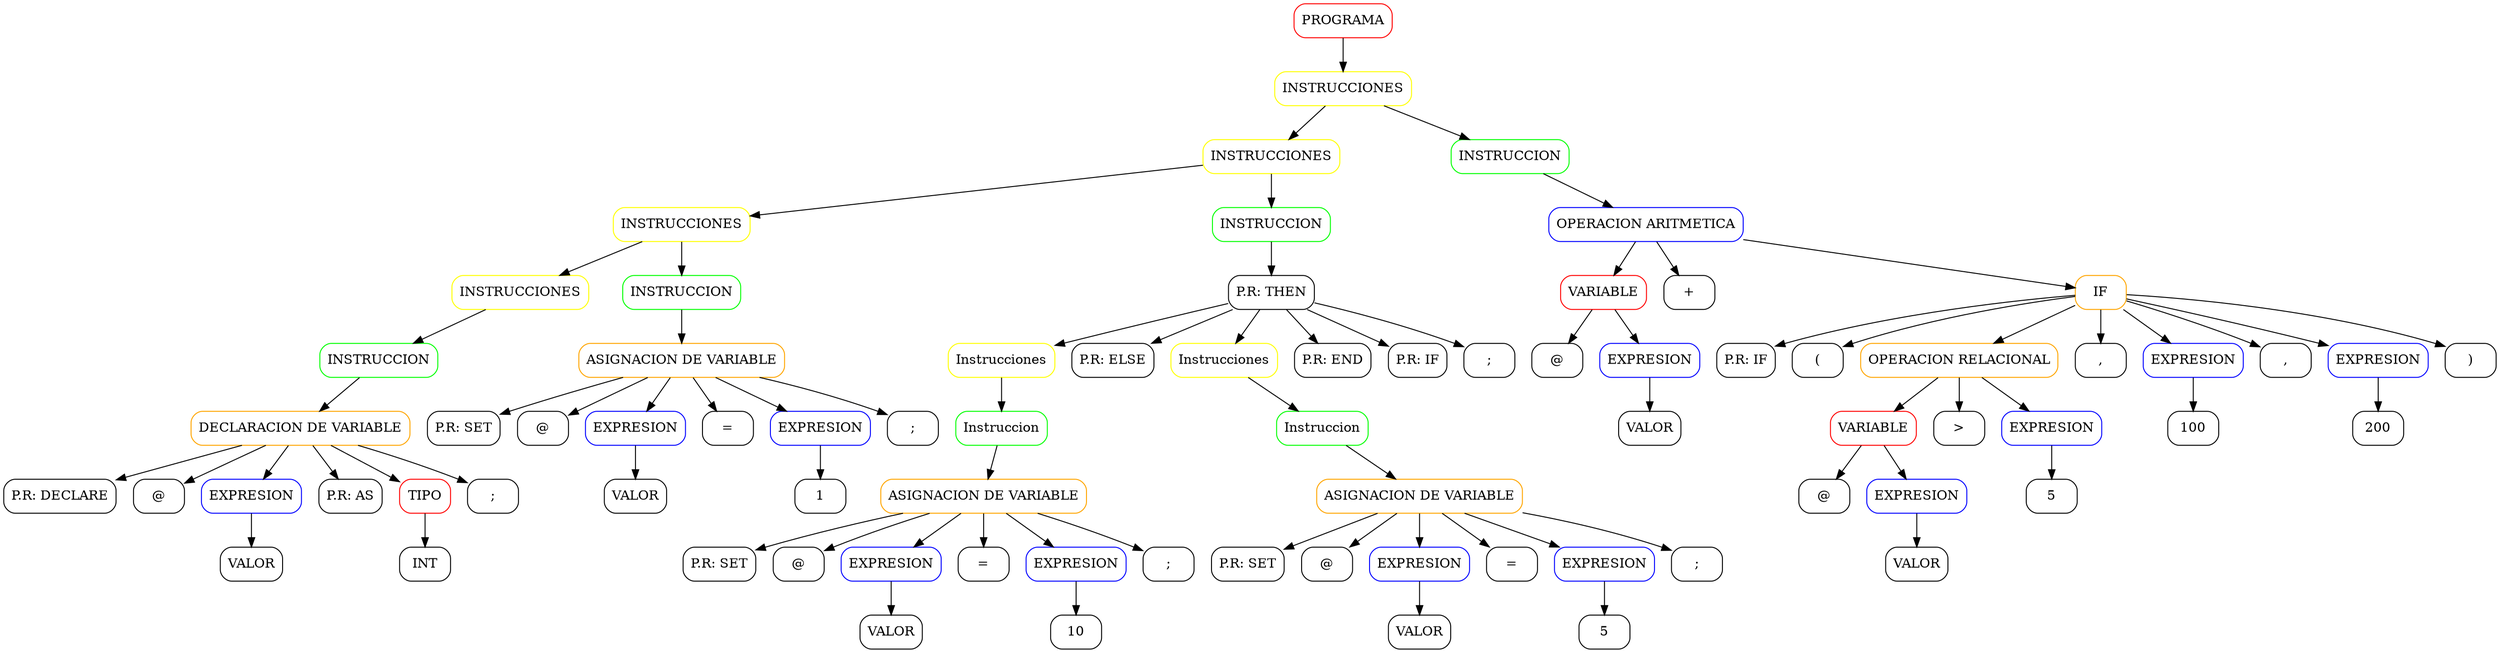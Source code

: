 digraph AST {
node [shape=box, style=rounded];
n638513447[label="PROGRAMA" color="red"];
n6504874591[label="INSTRUCCIONES" color="yellow"];
n8612915230[label="INSTRUCCIONES" color="yellow"];
n7888449209[label="INSTRUCCIONES" color="yellow"];
n1438092802[label="INSTRUCCIONES" color="yellow"];
n1743746006[label="INSTRUCCION" color="green"];
n50127680[label="DECLARACION DE VARIABLE" color="ORANGE"];
n9504690070[label="P.R: DECLARE" color="black"];
n50127680 -> n9504690070; 
n2123719423[label="@" color="black"];
n50127680 -> n2123719423; 
n6988515116[label="EXPRESION" color="blue"];
n16385136[label="VALOR" color="black"];
n6988515116 -> n16385136; 
n50127680 -> n6988515116; 
n8387861881[label="P.R: AS" color="black"];
n50127680 -> n8387861881; 
n5527097233[label="TIPO" color="red"];
n790680790[label="INT" color="black"];
n5527097233 -> n790680790; 
n50127680 -> n5527097233; 
n3840192821[label=";" color="black"];
n50127680 -> n3840192821; 
n1743746006 -> n50127680; 
n1438092802 -> n1743746006; 
n7888449209 -> n1438092802; 
n8160683176[label="INSTRUCCION" color="green"];
n4397342999[label="ASIGNACION DE VARIABLE" color="ORANGE"];
n6558467218[label="P.R: SET" color="black"];
n4397342999 -> n6558467218; 
n2464982490[label="@" color="black"];
n4397342999 -> n2464982490; 
n1531727720[label="EXPRESION" color="blue"];
n1922654733[label="VALOR" color="black"];
n1531727720 -> n1922654733; 
n4397342999 -> n1531727720; 
n1056839083[label="=" color="black"];
n4397342999 -> n1056839083; 
n8309123205[label="EXPRESION" color="blue"];
n2645523975[label="1" color="black"];
n8309123205 -> n2645523975; 
n4397342999 -> n8309123205; 
n6926830960[label=";" color="black"];
n4397342999 -> n6926830960; 
n8160683176 -> n4397342999; 
n7888449209 -> n8160683176; 
n8612915230 -> n7888449209; 
n9017536367[label="INSTRUCCION" color="green"];
n9294856265[label="P.R: THEN" color="black"];
n6054215961[label="Instrucciones" color="yellow"];
n1676930448[label="Instruccion" color="green"];
n903347683[label="ASIGNACION DE VARIABLE" color="ORANGE"];
n5623709832[label="P.R: SET" color="black"];
n903347683 -> n5623709832; 
n5207011224[label="@" color="black"];
n903347683 -> n5207011224; 
n9533338363[label="EXPRESION" color="blue"];
n4964539499[label="VALOR" color="black"];
n9533338363 -> n4964539499; 
n903347683 -> n9533338363; 
n1470717782[label="=" color="black"];
n903347683 -> n1470717782; 
n6133470823[label="EXPRESION" color="blue"];
n3074936400[label="10" color="black"];
n6133470823 -> n3074936400; 
n903347683 -> n6133470823; 
n181252993[label=";" color="black"];
n903347683 -> n181252993; 
n1676930448 -> n903347683; 
n6054215961 -> n1676930448; 
n9294856265 -> n6054215961; 
n5518237158[label="P.R: ELSE" color="black"];
n9294856265 -> n5518237158; 
n6522488449[label="Instrucciones" color="yellow"];
n4598951020[label="Instruccion" color="green"];
n6748992513[label="ASIGNACION DE VARIABLE" color="ORANGE"];
n5896831796[label="P.R: SET" color="black"];
n6748992513 -> n5896831796; 
n6262502886[label="@" color="black"];
n6748992513 -> n6262502886; 
n5499421549[label="EXPRESION" color="blue"];
n4471580335[label="VALOR" color="black"];
n5499421549 -> n4471580335; 
n6748992513 -> n5499421549; 
n9250732457[label="=" color="black"];
n6748992513 -> n9250732457; 
n8949351640[label="EXPRESION" color="blue"];
n1195740911[label="5" color="black"];
n8949351640 -> n1195740911; 
n6748992513 -> n8949351640; 
n9445932530[label=";" color="black"];
n6748992513 -> n9445932530; 
n4598951020 -> n6748992513; 
n6522488449 -> n4598951020; 
n9294856265 -> n6522488449; 
n3473584325[label="P.R: END" color="black"];
n9294856265 -> n3473584325; 
n2602844243[label="P.R: IF" color="black"];
n9294856265 -> n2602844243; 
n7546266941[label=";" color="black"];
n9294856265 -> n7546266941; 
n9017536367 -> n9294856265; 
n8612915230 -> n9017536367; 
n6504874591 -> n8612915230; 
n5808404103[label="INSTRUCCION" color="green"];
n5243808984[label="OPERACION ARITMETICA" color="blue"];
n434978060[label="VARIABLE" color="red"];
n3313239605[label="@" color="black"];
n434978060 -> n3313239605; 
n1988085926[label="EXPRESION" color="blue"];
n4663526880[label="VALOR" color="black"];
n1988085926 -> n4663526880; 
n434978060 -> n1988085926; 
n5243808984 -> n434978060; 
n6810997972[label="+" color="black"];
n5243808984 -> n6810997972; 
n8442326612[label="IF" color="orange"];
n8889250781[label="P.R: IF" color="black"];
n8442326612 -> n8889250781; 
n8094960355[label="(" color="black"];
n8442326612 -> n8094960355; 
n3063596706[label="OPERACION RELACIONAL" color="orange"];
n2595761744[label="VARIABLE" color="red"];
n8829897194[label="@" color="black"];
n2595761744 -> n8829897194; 
n7730488352[label="EXPRESION" color="blue"];
n353551474[label="VALOR" color="black"];
n7730488352 -> n353551474; 
n2595761744 -> n7730488352; 
n3063596706 -> n2595761744; 
n665574905[label=">" color="black"];
n3063596706 -> n665574905; 
n7413593004[label="EXPRESION" color="blue"];
n9051161985[label="5" color="black"];
n7413593004 -> n9051161985; 
n3063596706 -> n7413593004; 
n8442326612 -> n3063596706; 
n7034315215[label="," color="black"];
n8442326612 -> n7034315215; 
n5625796532[label="EXPRESION" color="blue"];
n8921282225[label="100" color="black"];
n5625796532 -> n8921282225; 
n8442326612 -> n5625796532; 
n5398149419[label="," color="black"];
n8442326612 -> n5398149419; 
n4281460184[label="EXPRESION" color="blue"];
n9484024503[label="200" color="black"];
n4281460184 -> n9484024503; 
n8442326612 -> n4281460184; 
n9839068854[label=")" color="black"];
n8442326612 -> n9839068854; 
n5243808984 -> n8442326612; 
n5808404103 -> n5243808984; 
n6504874591 -> n5808404103; 
n638513447 -> n6504874591; 
}
